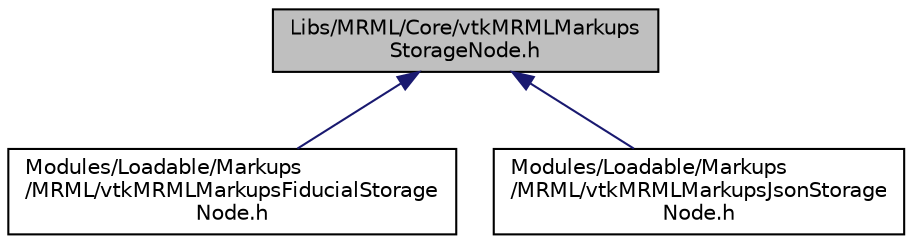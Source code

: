 digraph "Libs/MRML/Core/vtkMRMLMarkupsStorageNode.h"
{
  bgcolor="transparent";
  edge [fontname="Helvetica",fontsize="10",labelfontname="Helvetica",labelfontsize="10"];
  node [fontname="Helvetica",fontsize="10",shape=record];
  Node19 [label="Libs/MRML/Core/vtkMRMLMarkups\lStorageNode.h",height=0.2,width=0.4,color="black", fillcolor="grey75", style="filled", fontcolor="black"];
  Node19 -> Node20 [dir="back",color="midnightblue",fontsize="10",style="solid",fontname="Helvetica"];
  Node20 [label="Modules/Loadable/Markups\l/MRML/vtkMRMLMarkupsFiducialStorage\lNode.h",height=0.2,width=0.4,color="black",URL="$vtkMRMLMarkupsFiducialStorageNode_8h.html"];
  Node19 -> Node21 [dir="back",color="midnightblue",fontsize="10",style="solid",fontname="Helvetica"];
  Node21 [label="Modules/Loadable/Markups\l/MRML/vtkMRMLMarkupsJsonStorage\lNode.h",height=0.2,width=0.4,color="black",URL="$vtkMRMLMarkupsJsonStorageNode_8h.html"];
}
